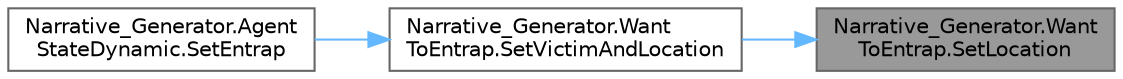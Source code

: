 digraph "Narrative_Generator.WantToEntrap.SetLocation"
{
 // LATEX_PDF_SIZE
  bgcolor="transparent";
  edge [fontname=Helvetica,fontsize=10,labelfontname=Helvetica,labelfontsize=10];
  node [fontname=Helvetica,fontsize=10,shape=box,height=0.2,width=0.4];
  rankdir="RL";
  Node1 [label="Narrative_Generator.Want\lToEntrap.SetLocation",height=0.2,width=0.4,color="gray40", fillcolor="grey60", style="filled", fontcolor="black",tooltip="Sets the target location to which this agent wants to move some other agent."];
  Node1 -> Node2 [dir="back",color="steelblue1",style="solid"];
  Node2 [label="Narrative_Generator.Want\lToEntrap.SetVictimAndLocation",height=0.2,width=0.4,color="grey40", fillcolor="white", style="filled",URL="$class_narrative___generator_1_1_want_to_entrap.html#a3a5c2ce0fe668146870600b3f7b7e461",tooltip="Sets the agent that this agent will want to move to some location AND the target location to which th..."];
  Node2 -> Node3 [dir="back",color="steelblue1",style="solid"];
  Node3 [label="Narrative_Generator.Agent\lStateDynamic.SetEntrap",height=0.2,width=0.4,color="grey40", fillcolor="white", style="filled",URL="$class_narrative___generator_1_1_agent_state_dynamic.html#a8de02a1a6594faa7561440f7d4387cda",tooltip="A method that allows this agent to start entrap the specified agent at the specified location."];
}
